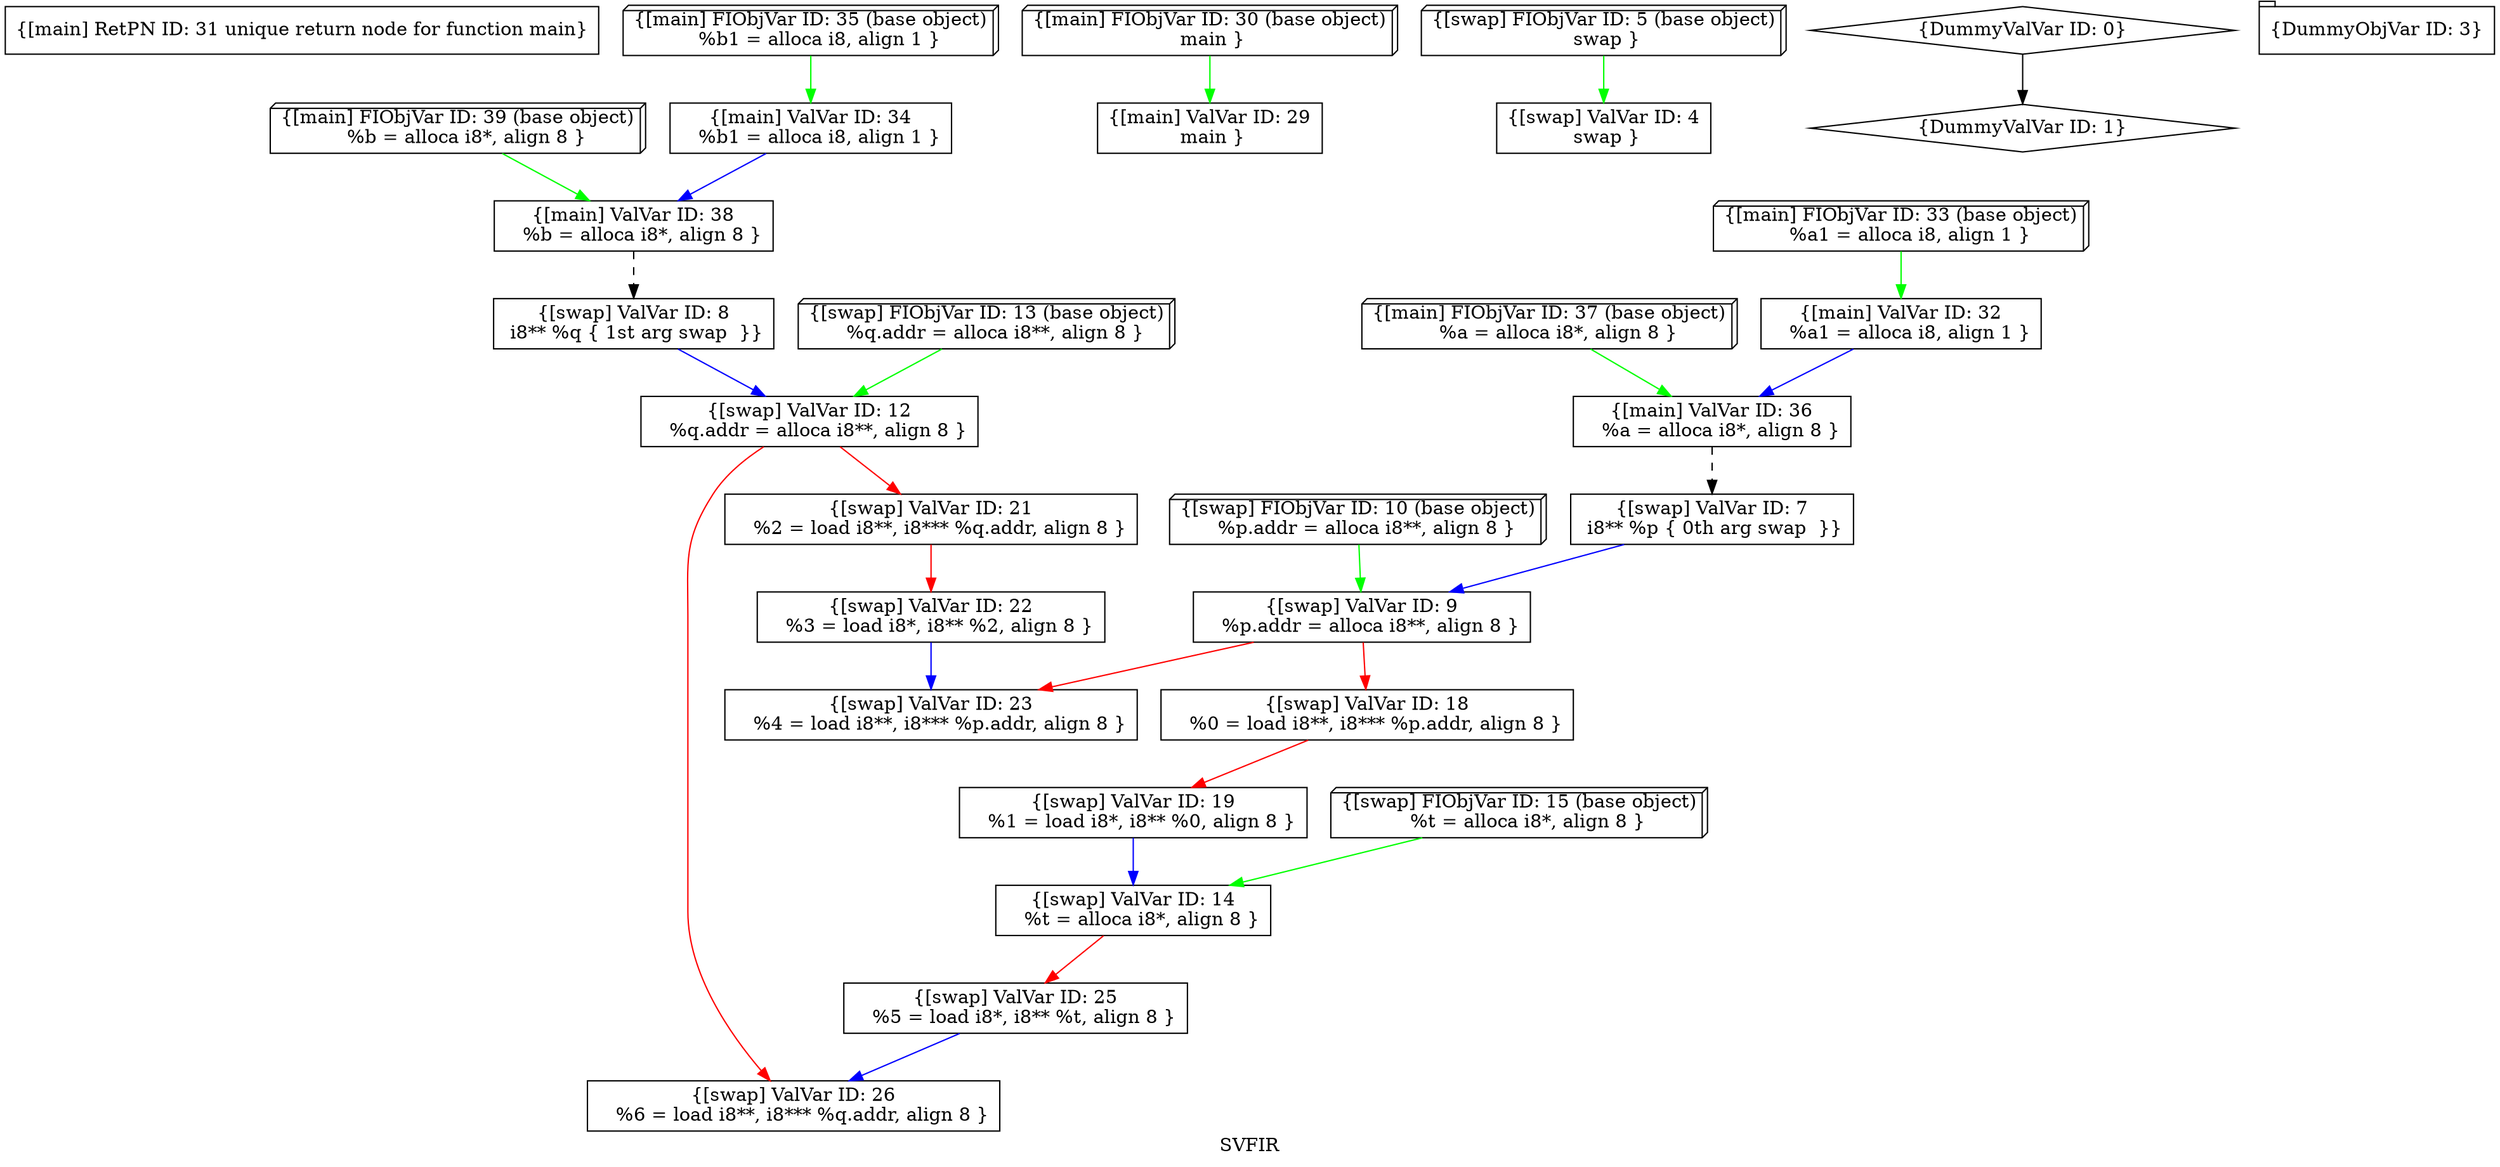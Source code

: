 digraph "SVFIR" {
	label="SVFIR";

	Node0x5591088c01f0 [shape=record,shape=box,label="{[main] RetPN ID: 31 unique return node for function main}"];
	Node0x5591088bff80 [shape=record,shape=box3d,label="{[main] FIObjVar ID: 39 (base object)\n   %b = alloca i8*, align 8 }"];
	Node0x5591088bff80 -> Node0x5591088be890[color=green];
	Node0x5591088bfdd0 [shape=record,shape=box3d,label="{[main] FIObjVar ID: 37 (base object)\n   %a = alloca i8*, align 8 }"];
	Node0x5591088bfdd0 -> Node0x5591088be760[color=green];
	Node0x5591088bfc20 [shape=record,shape=box3d,label="{[main] FIObjVar ID: 35 (base object)\n   %b1 = alloca i8, align 1 }"];
	Node0x5591088bfc20 -> Node0x5591088be630[color=green];
	Node0x5591088bfa70 [shape=record,shape=box3d,label="{[main] FIObjVar ID: 33 (base object)\n   %a1 = alloca i8, align 1 }"];
	Node0x5591088bfa70 -> Node0x5591088be500[color=green];
	Node0x5591088bf8c0 [shape=record,shape=box3d,label="{[main] FIObjVar ID: 30 (base object)\n main }"];
	Node0x5591088bf8c0 -> Node0x5591088be3d0[color=green];
	Node0x5591088bf710 [shape=record,shape=box3d,label="{[swap] FIObjVar ID: 15 (base object)\n   %t = alloca i8*, align 8 }"];
	Node0x5591088bf710 -> Node0x5591088bd330[color=green];
	Node0x5591088bf560 [shape=record,shape=box3d,label="{[swap] FIObjVar ID: 13 (base object)\n   %q.addr = alloca i8**, align 8 }"];
	Node0x5591088bf560 -> Node0x5591088bd200[color=green];
	Node0x5591088bf3b0 [shape=record,shape=box3d,label="{[swap] FIObjVar ID: 10 (base object)\n   %p.addr = alloca i8**, align 8 }"];
	Node0x5591088bf3b0 -> Node0x5591088bcfa0[color=green];
	Node0x5591088bf200 [shape=record,shape=box3d,label="{[swap] FIObjVar ID: 5 (base object)\n swap }"];
	Node0x5591088bf200 -> Node0x5591088bcc10[color=green];
	Node0x5591088bd200 [shape=record,shape=box,label="{[swap] ValVar ID: 12\n   %q.addr = alloca i8**, align 8 }"];
	Node0x5591088bd200 -> Node0x5591088bda50[color=red];
	Node0x5591088bd200 -> Node0x5591088be040[color=red];
	Node0x5591088bcfa0 [shape=record,shape=box,label="{[swap] ValVar ID: 9\n   %p.addr = alloca i8**, align 8 }"];
	Node0x5591088bcfa0 -> Node0x5591088bd6c0[color=red];
	Node0x5591088bcfa0 -> Node0x5591088bdcb0[color=red];
	Node0x5591088be890 [shape=record,shape=box,label="{[main] ValVar ID: 38\n   %b = alloca i8*, align 8 }"];
	Node0x5591088be890 -> Node0x5591088bce70[color=black,style=dashed];
	Node0x5591088bce70 [shape=record,shape=box,label="{[swap] ValVar ID: 8\n i8** %q \{ 1st arg swap  \}}"];
	Node0x5591088bce70 -> Node0x5591088bd200[color=blue];
	Node0x5591088bcd40 [shape=record,shape=box,label="{[swap] ValVar ID: 7\n i8** %p \{ 0th arg swap  \}}"];
	Node0x5591088bcd40 -> Node0x5591088bcfa0[color=blue];
	Node0x5591088be760 [shape=record,shape=box,label="{[main] ValVar ID: 36\n   %a = alloca i8*, align 8 }"];
	Node0x5591088be760 -> Node0x5591088bcd40[color=black,style=dashed];
	Node0x5591088bcc10 [shape=record,shape=box,label="{[swap] ValVar ID: 4\n swap }"];
	Node0x5591088bc0f0 [shape=record,shape=diamond,label="{DummyValVar ID: 0}"];
	Node0x5591088bc0f0 -> Node0x5591088bbfc0[color=black];
	Node0x5591088be3d0 [shape=record,shape=box,label="{[main] ValVar ID: 29\n main }"];
	Node0x5591088bd330 [shape=record,shape=box,label="{[swap] ValVar ID: 14\n   %t = alloca i8*, align 8 }"];
	Node0x5591088bd330 -> Node0x5591088bdf10[color=red];
	Node0x5591088bbfc0 [shape=record,shape=diamond,label="{DummyValVar ID: 1}"];
	Node0x5591088bbe80 [shape=record,shape=tab,label="{DummyObjVar ID: 3}"];
	Node0x5591088be500 [shape=record,shape=box,label="{[main] ValVar ID: 32\n   %a1 = alloca i8, align 1 }"];
	Node0x5591088be500 -> Node0x5591088be760[color=blue];
	Node0x5591088bd6c0 [shape=record,shape=box,label="{[swap] ValVar ID: 18\n   %0 = load i8**, i8*** %p.addr, align 8 }"];
	Node0x5591088bd6c0 -> Node0x5591088bd7f0[color=red];
	Node0x5591088bd7f0 [shape=record,shape=box,label="{[swap] ValVar ID: 19\n   %1 = load i8*, i8** %0, align 8 }"];
	Node0x5591088bd7f0 -> Node0x5591088bd330[color=blue];
	Node0x5591088bda50 [shape=record,shape=box,label="{[swap] ValVar ID: 21\n   %2 = load i8**, i8*** %q.addr, align 8 }"];
	Node0x5591088bda50 -> Node0x5591088bdb80[color=red];
	Node0x5591088bdb80 [shape=record,shape=box,label="{[swap] ValVar ID: 22\n   %3 = load i8*, i8** %2, align 8 }"];
	Node0x5591088bdb80 -> Node0x5591088bdcb0[color=blue];
	Node0x5591088bdcb0 [shape=record,shape=box,label="{[swap] ValVar ID: 23\n   %4 = load i8**, i8*** %p.addr, align 8 }"];
	Node0x5591088bdf10 [shape=record,shape=box,label="{[swap] ValVar ID: 25\n   %5 = load i8*, i8** %t, align 8 }"];
	Node0x5591088bdf10 -> Node0x5591088be040[color=blue];
	Node0x5591088be040 [shape=record,shape=box,label="{[swap] ValVar ID: 26\n   %6 = load i8**, i8*** %q.addr, align 8 }"];
	Node0x5591088be630 [shape=record,shape=box,label="{[main] ValVar ID: 34\n   %b1 = alloca i8, align 1 }"];
	Node0x5591088be630 -> Node0x5591088be890[color=blue];
}
